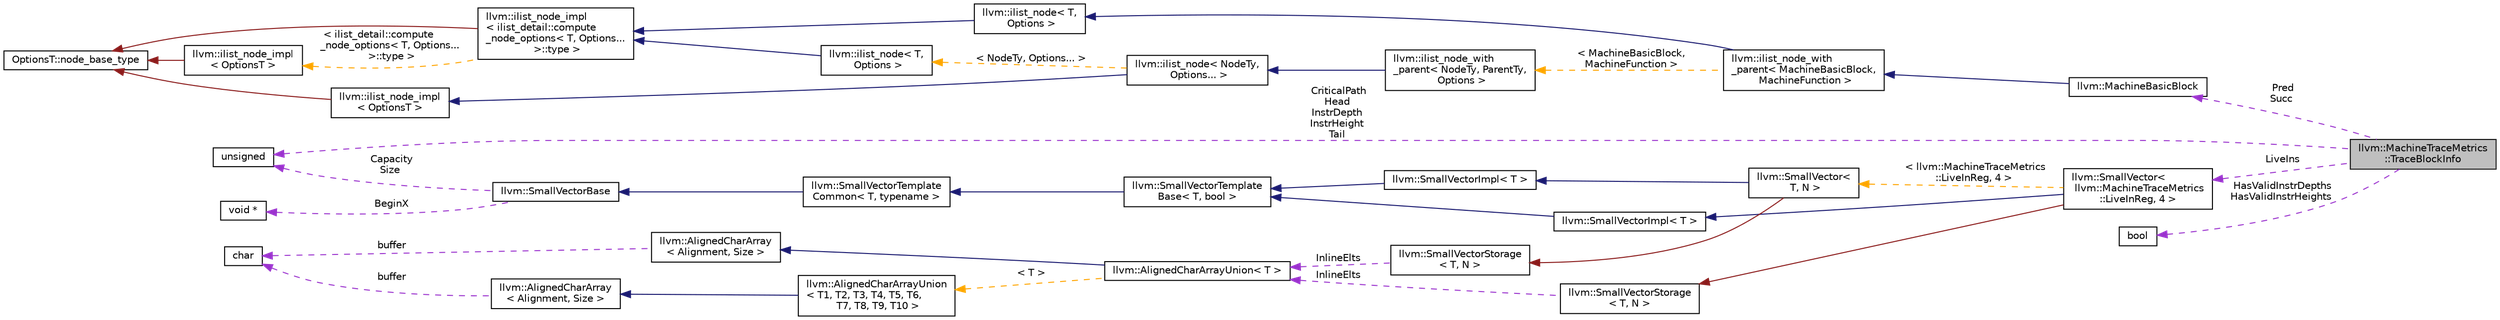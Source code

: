 digraph "llvm::MachineTraceMetrics::TraceBlockInfo"
{
 // LATEX_PDF_SIZE
  bgcolor="transparent";
  edge [fontname="Helvetica",fontsize="10",labelfontname="Helvetica",labelfontsize="10"];
  node [fontname="Helvetica",fontsize="10",shape="box"];
  rankdir="LR";
  Node1 [label="llvm::MachineTraceMetrics\l::TraceBlockInfo",height=0.2,width=0.4,color="black", fillcolor="grey75", style="filled", fontcolor="black",tooltip="Per-basic block information that relates to a specific trace through the block."];
  Node2 -> Node1 [dir="back",color="darkorchid3",fontsize="10",style="dashed",label=" Pred\nSucc" ,fontname="Helvetica"];
  Node2 [label="llvm::MachineBasicBlock",height=0.2,width=0.4,color="black",URL="$classllvm_1_1MachineBasicBlock.html",tooltip=" "];
  Node3 -> Node2 [dir="back",color="midnightblue",fontsize="10",style="solid",fontname="Helvetica"];
  Node3 [label="llvm::ilist_node_with\l_parent\< MachineBasicBlock,\l MachineFunction \>",height=0.2,width=0.4,color="black",URL="$classllvm_1_1ilist__node__with__parent.html",tooltip=" "];
  Node4 -> Node3 [dir="back",color="midnightblue",fontsize="10",style="solid",fontname="Helvetica"];
  Node4 [label="llvm::ilist_node\< T,\l Options \>",height=0.2,width=0.4,color="black",URL="$classllvm_1_1ilist__node.html",tooltip=" "];
  Node5 -> Node4 [dir="back",color="midnightblue",fontsize="10",style="solid",fontname="Helvetica"];
  Node5 [label="llvm::ilist_node_impl\l\< ilist_detail::compute\l_node_options\< T, Options...\l \>::type \>",height=0.2,width=0.4,color="black",URL="$classllvm_1_1ilist__node__impl.html",tooltip=" "];
  Node6 -> Node5 [dir="back",color="firebrick4",fontsize="10",style="solid",fontname="Helvetica"];
  Node6 [label="OptionsT::node_base_type",height=0.2,width=0.4,color="black",tooltip=" "];
  Node7 -> Node5 [dir="back",color="orange",fontsize="10",style="dashed",label=" \< ilist_detail::compute\l_node_options\< T, Options...\l \>::type \>" ,fontname="Helvetica"];
  Node7 [label="llvm::ilist_node_impl\l\< OptionsT \>",height=0.2,width=0.4,color="black",URL="$classllvm_1_1ilist__node__impl.html",tooltip="Implementation for an ilist node."];
  Node6 -> Node7 [dir="back",color="firebrick4",fontsize="10",style="solid",fontname="Helvetica"];
  Node8 -> Node3 [dir="back",color="orange",fontsize="10",style="dashed",label=" \< MachineBasicBlock,\l MachineFunction \>" ,fontname="Helvetica"];
  Node8 [label="llvm::ilist_node_with\l_parent\< NodeTy, ParentTy,\l Options \>",height=0.2,width=0.4,color="black",URL="$classllvm_1_1ilist__node__with__parent.html",tooltip="An ilist node that can access its parent list."];
  Node9 -> Node8 [dir="back",color="midnightblue",fontsize="10",style="solid",fontname="Helvetica"];
  Node9 [label="llvm::ilist_node\< NodeTy,\l Options... \>",height=0.2,width=0.4,color="black",URL="$classllvm_1_1ilist__node.html",tooltip=" "];
  Node10 -> Node9 [dir="back",color="midnightblue",fontsize="10",style="solid",fontname="Helvetica"];
  Node10 [label="llvm::ilist_node_impl\l\< OptionsT \>",height=0.2,width=0.4,color="black",URL="$classllvm_1_1ilist__node__impl.html",tooltip="Implementation for an ilist node."];
  Node6 -> Node10 [dir="back",color="firebrick4",fontsize="10",style="solid",fontname="Helvetica"];
  Node11 -> Node9 [dir="back",color="orange",fontsize="10",style="dashed",label=" \< NodeTy, Options... \>" ,fontname="Helvetica"];
  Node11 [label="llvm::ilist_node\< T,\l Options \>",height=0.2,width=0.4,color="black",URL="$classllvm_1_1ilist__node.html",tooltip=" "];
  Node5 -> Node11 [dir="back",color="midnightblue",fontsize="10",style="solid",fontname="Helvetica"];
  Node12 -> Node1 [dir="back",color="darkorchid3",fontsize="10",style="dashed",label=" CriticalPath\nHead\nInstrDepth\nInstrHeight\nTail" ,fontname="Helvetica"];
  Node12 [label="unsigned",height=0.2,width=0.4,color="black",URL="$classunsigned.html",tooltip=" "];
  Node13 -> Node1 [dir="back",color="darkorchid3",fontsize="10",style="dashed",label=" HasValidInstrDepths\nHasValidInstrHeights" ,fontname="Helvetica"];
  Node13 [label="bool",height=0.2,width=0.4,color="black",URL="$classbool.html",tooltip=" "];
  Node14 -> Node1 [dir="back",color="darkorchid3",fontsize="10",style="dashed",label=" LiveIns" ,fontname="Helvetica"];
  Node14 [label="llvm::SmallVector\<\l llvm::MachineTraceMetrics\l::LiveInReg, 4 \>",height=0.2,width=0.4,color="black",URL="$classllvm_1_1SmallVector.html",tooltip=" "];
  Node15 -> Node14 [dir="back",color="midnightblue",fontsize="10",style="solid",fontname="Helvetica"];
  Node15 [label="llvm::SmallVectorImpl\< T \>",height=0.2,width=0.4,color="black",URL="$classllvm_1_1SmallVectorImpl.html",tooltip="This class consists of common code factored out of the SmallVector class to reduce code duplication b..."];
  Node16 -> Node15 [dir="back",color="midnightblue",fontsize="10",style="solid",fontname="Helvetica"];
  Node16 [label="llvm::SmallVectorTemplate\lBase\< T, bool \>",height=0.2,width=0.4,color="black",URL="$classllvm_1_1SmallVectorTemplateBase.html",tooltip="SmallVectorTemplateBase<TriviallyCopyable = false> - This is where we put method implementations that..."];
  Node17 -> Node16 [dir="back",color="midnightblue",fontsize="10",style="solid",fontname="Helvetica"];
  Node17 [label="llvm::SmallVectorTemplate\lCommon\< T, typename \>",height=0.2,width=0.4,color="black",URL="$classllvm_1_1SmallVectorTemplateCommon.html",tooltip="This is the part of SmallVectorTemplateBase which does not depend on whether the type T is a POD."];
  Node18 -> Node17 [dir="back",color="midnightblue",fontsize="10",style="solid",fontname="Helvetica"];
  Node18 [label="llvm::SmallVectorBase",height=0.2,width=0.4,color="black",URL="$classllvm_1_1SmallVectorBase.html",tooltip="This is all the non-templated stuff common to all SmallVectors."];
  Node19 -> Node18 [dir="back",color="darkorchid3",fontsize="10",style="dashed",label=" BeginX" ,fontname="Helvetica"];
  Node19 [label="void *",height=0.2,width=0.4,color="black",tooltip=" "];
  Node12 -> Node18 [dir="back",color="darkorchid3",fontsize="10",style="dashed",label=" Capacity\nSize" ,fontname="Helvetica"];
  Node20 -> Node14 [dir="back",color="firebrick4",fontsize="10",style="solid",fontname="Helvetica"];
  Node20 [label="llvm::SmallVectorStorage\l\< T, N \>",height=0.2,width=0.4,color="black",URL="$structllvm_1_1SmallVectorStorage.html",tooltip="Storage for the SmallVector elements."];
  Node21 -> Node20 [dir="back",color="darkorchid3",fontsize="10",style="dashed",label=" InlineElts" ,fontname="Helvetica"];
  Node21 [label="llvm::AlignedCharArrayUnion\< T \>",height=0.2,width=0.4,color="black",URL="$structllvm_1_1AlignedCharArrayUnion.html",tooltip=" "];
  Node22 -> Node21 [dir="back",color="midnightblue",fontsize="10",style="solid",fontname="Helvetica"];
  Node22 [label="llvm::AlignedCharArray\l\< Alignment, Size \>",height=0.2,width=0.4,color="black",URL="$structllvm_1_1AlignedCharArray.html",tooltip="Helper for building an aligned character array type."];
  Node23 -> Node22 [dir="back",color="darkorchid3",fontsize="10",style="dashed",label=" buffer" ,fontname="Helvetica"];
  Node23 [label="char",height=0.2,width=0.4,color="black",URL="$classchar.html",tooltip=" "];
  Node24 -> Node21 [dir="back",color="orange",fontsize="10",style="dashed",label=" \< T \>" ,fontname="Helvetica"];
  Node24 [label="llvm::AlignedCharArrayUnion\l\< T1, T2, T3, T4, T5, T6,\l T7, T8, T9, T10 \>",height=0.2,width=0.4,color="black",URL="$structllvm_1_1AlignedCharArrayUnion.html",tooltip="This union template exposes a suitably aligned and sized character array member which can hold elemen..."];
  Node25 -> Node24 [dir="back",color="midnightblue",fontsize="10",style="solid",fontname="Helvetica"];
  Node25 [label="llvm::AlignedCharArray\l\< Alignment, Size \>",height=0.2,width=0.4,color="black",URL="$structllvm_1_1AlignedCharArray.html",tooltip="Helper for building an aligned character array type."];
  Node23 -> Node25 [dir="back",color="darkorchid3",fontsize="10",style="dashed",label=" buffer" ,fontname="Helvetica"];
  Node26 -> Node14 [dir="back",color="orange",fontsize="10",style="dashed",label=" \< llvm::MachineTraceMetrics\l::LiveInReg, 4 \>" ,fontname="Helvetica"];
  Node26 [label="llvm::SmallVector\<\l T, N \>",height=0.2,width=0.4,color="black",URL="$classllvm_1_1SmallVector.html",tooltip="This is a 'vector' (really, a variable-sized array), optimized for the case when the array is small."];
  Node27 -> Node26 [dir="back",color="midnightblue",fontsize="10",style="solid",fontname="Helvetica"];
  Node27 [label="llvm::SmallVectorImpl\< T \>",height=0.2,width=0.4,color="black",URL="$classllvm_1_1SmallVectorImpl.html",tooltip="This class consists of common code factored out of the SmallVector class to reduce code duplication b..."];
  Node16 -> Node27 [dir="back",color="midnightblue",fontsize="10",style="solid",fontname="Helvetica"];
  Node28 -> Node26 [dir="back",color="firebrick4",fontsize="10",style="solid",fontname="Helvetica"];
  Node28 [label="llvm::SmallVectorStorage\l\< T, N \>",height=0.2,width=0.4,color="black",URL="$structllvm_1_1SmallVectorStorage.html",tooltip="Storage for the SmallVector elements."];
  Node21 -> Node28 [dir="back",color="darkorchid3",fontsize="10",style="dashed",label=" InlineElts" ,fontname="Helvetica"];
}
